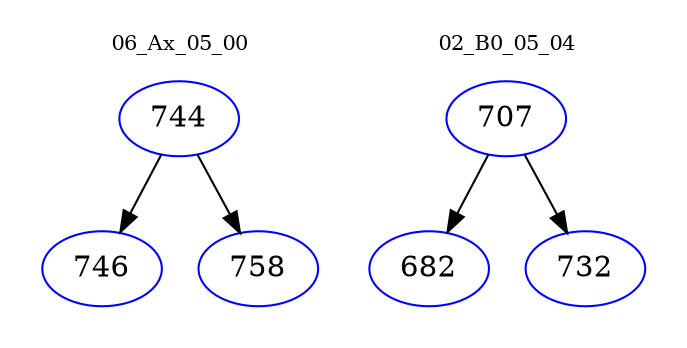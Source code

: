 digraph{
subgraph cluster_0 {
color = white
label = "06_Ax_05_00";
fontsize=10;
T0_744 [label="744", color="blue"]
T0_744 -> T0_746 [color="black"]
T0_746 [label="746", color="blue"]
T0_744 -> T0_758 [color="black"]
T0_758 [label="758", color="blue"]
}
subgraph cluster_1 {
color = white
label = "02_B0_05_04";
fontsize=10;
T1_707 [label="707", color="blue"]
T1_707 -> T1_682 [color="black"]
T1_682 [label="682", color="blue"]
T1_707 -> T1_732 [color="black"]
T1_732 [label="732", color="blue"]
}
}

